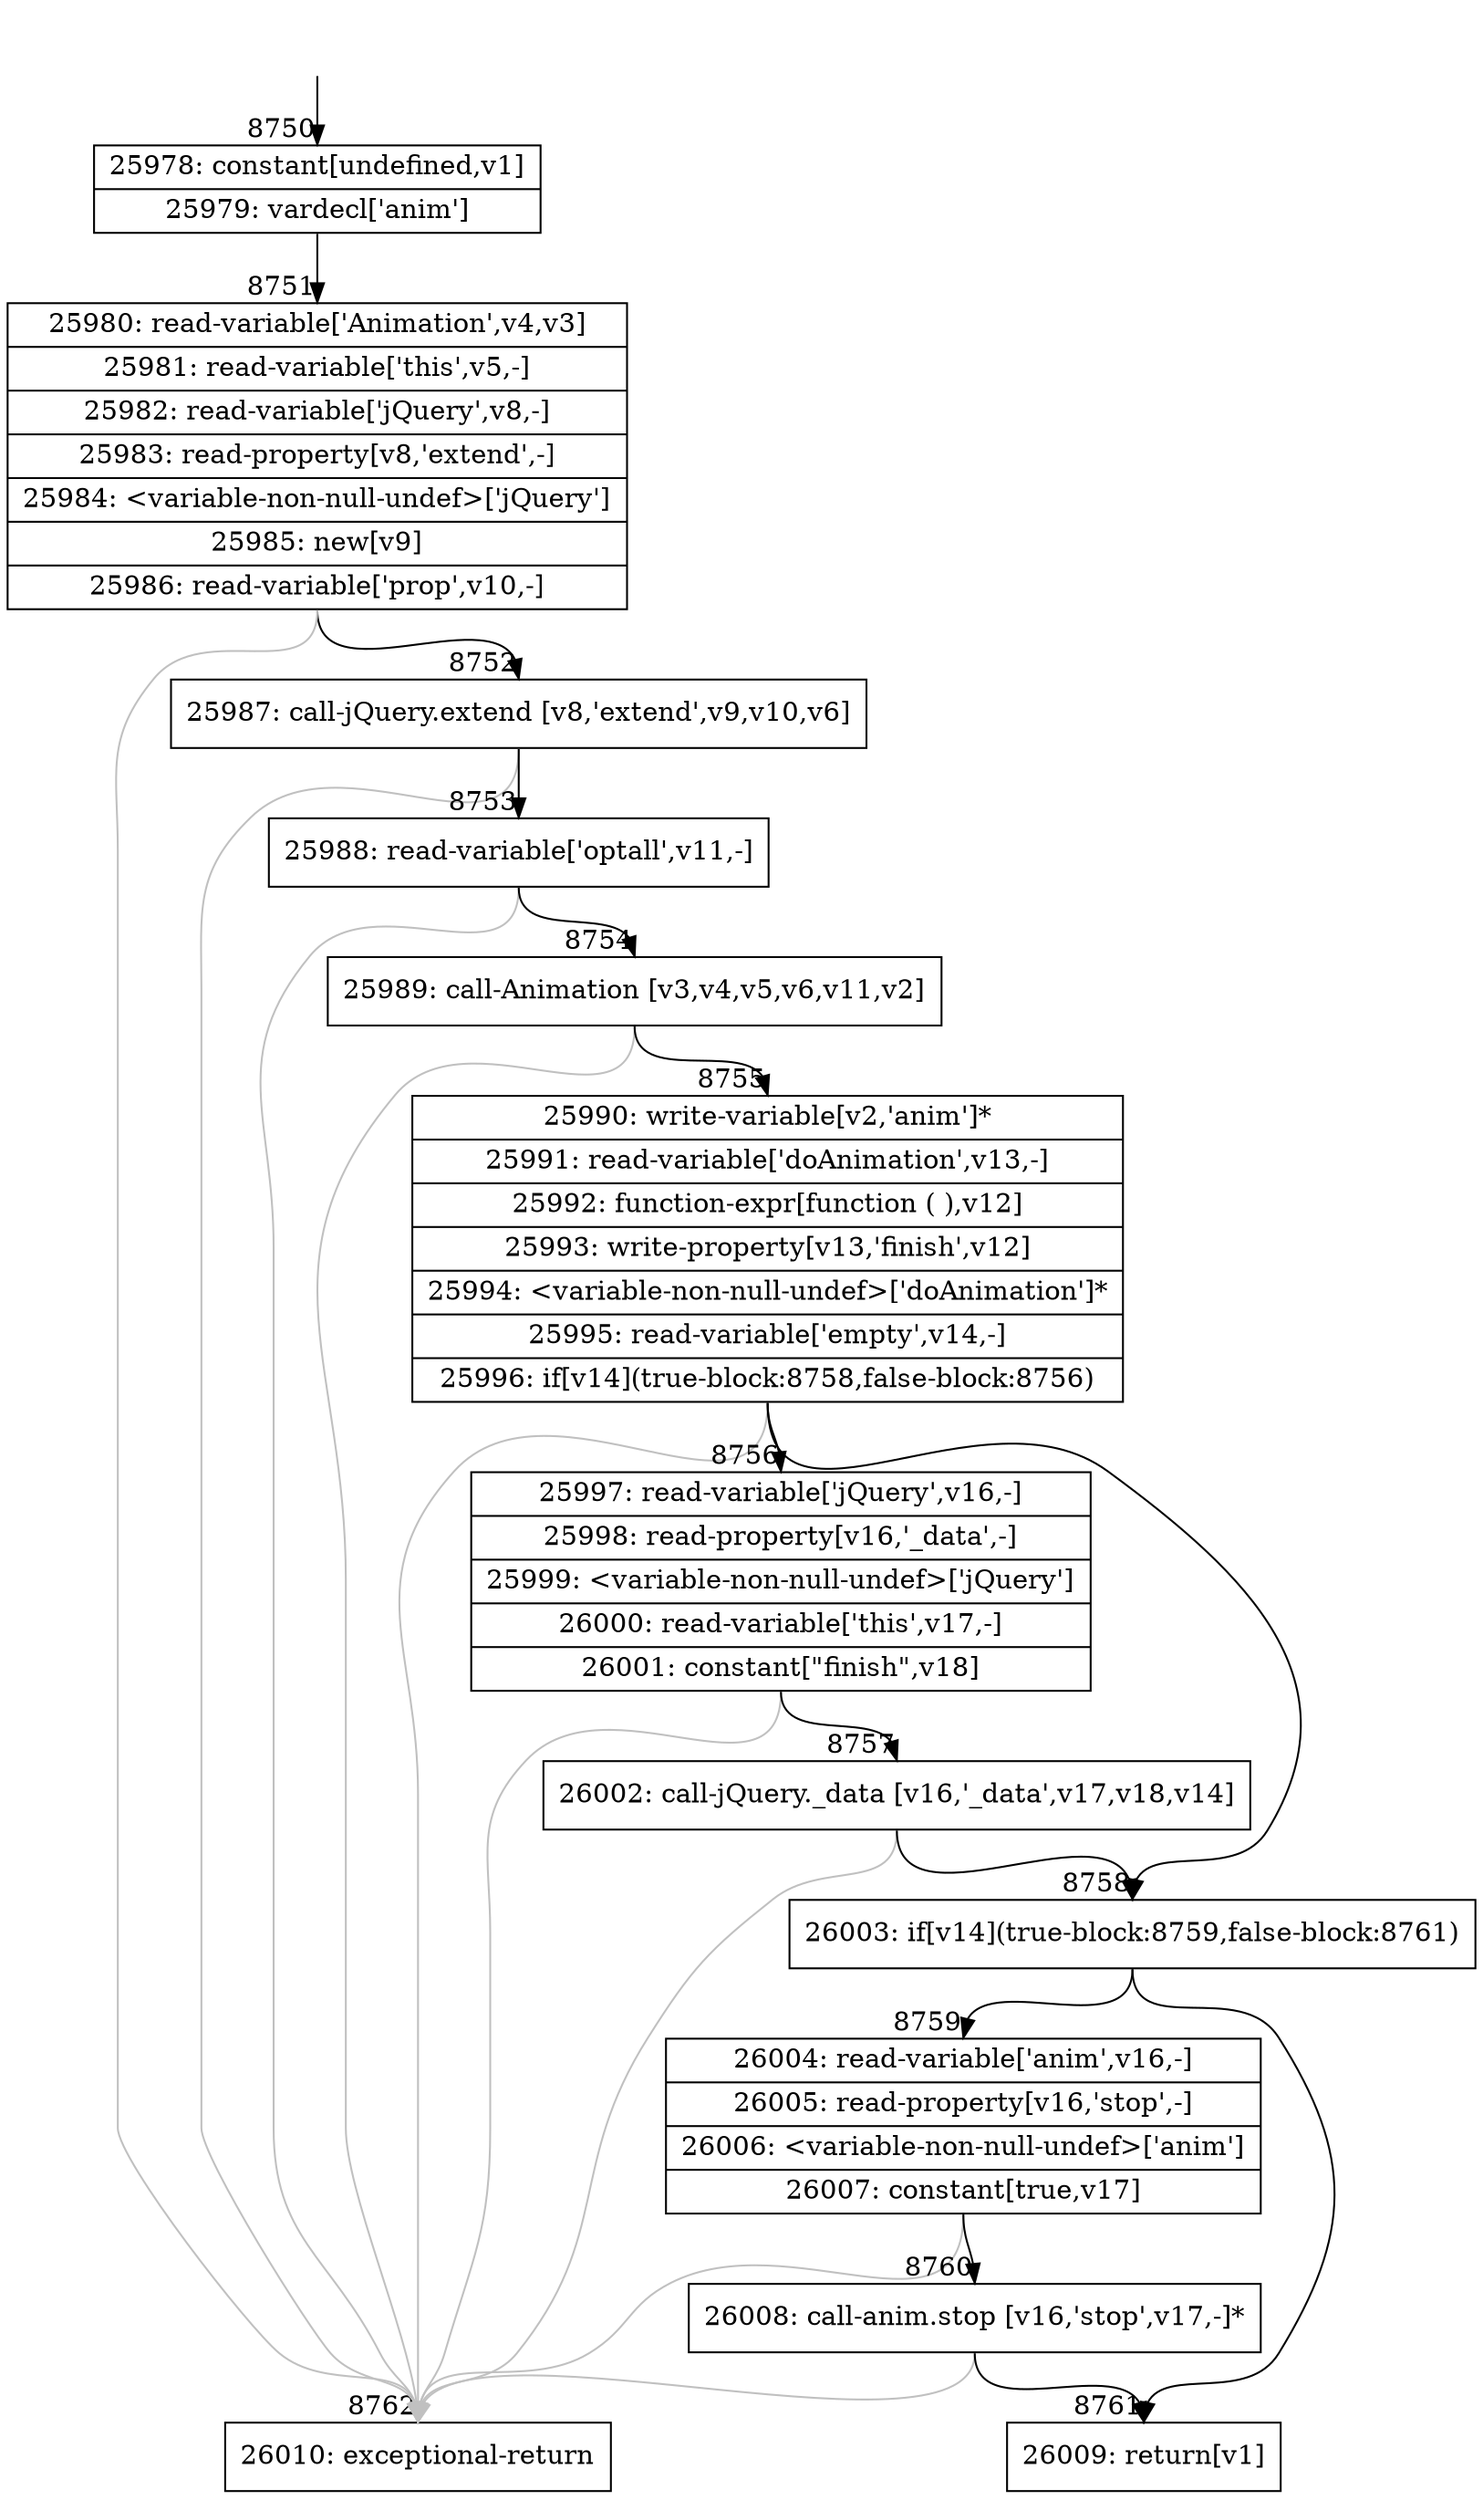 digraph {
rankdir="TD"
BB_entry544[shape=none,label=""];
BB_entry544 -> BB8750 [tailport=s, headport=n, headlabel="    8750"]
BB8750 [shape=record label="{25978: constant[undefined,v1]|25979: vardecl['anim']}" ] 
BB8750 -> BB8751 [tailport=s, headport=n, headlabel="      8751"]
BB8751 [shape=record label="{25980: read-variable['Animation',v4,v3]|25981: read-variable['this',v5,-]|25982: read-variable['jQuery',v8,-]|25983: read-property[v8,'extend',-]|25984: \<variable-non-null-undef\>['jQuery']|25985: new[v9]|25986: read-variable['prop',v10,-]}" ] 
BB8751 -> BB8752 [tailport=s, headport=n, headlabel="      8752"]
BB8751 -> BB8762 [tailport=s, headport=n, color=gray, headlabel="      8762"]
BB8752 [shape=record label="{25987: call-jQuery.extend [v8,'extend',v9,v10,v6]}" ] 
BB8752 -> BB8753 [tailport=s, headport=n, headlabel="      8753"]
BB8752 -> BB8762 [tailport=s, headport=n, color=gray]
BB8753 [shape=record label="{25988: read-variable['optall',v11,-]}" ] 
BB8753 -> BB8754 [tailport=s, headport=n, headlabel="      8754"]
BB8753 -> BB8762 [tailport=s, headport=n, color=gray]
BB8754 [shape=record label="{25989: call-Animation [v3,v4,v5,v6,v11,v2]}" ] 
BB8754 -> BB8755 [tailport=s, headport=n, headlabel="      8755"]
BB8754 -> BB8762 [tailport=s, headport=n, color=gray]
BB8755 [shape=record label="{25990: write-variable[v2,'anim']*|25991: read-variable['doAnimation',v13,-]|25992: function-expr[function ( ),v12]|25993: write-property[v13,'finish',v12]|25994: \<variable-non-null-undef\>['doAnimation']*|25995: read-variable['empty',v14,-]|25996: if[v14](true-block:8758,false-block:8756)}" ] 
BB8755 -> BB8758 [tailport=s, headport=n, headlabel="      8758"]
BB8755 -> BB8756 [tailport=s, headport=n, headlabel="      8756"]
BB8755 -> BB8762 [tailport=s, headport=n, color=gray]
BB8756 [shape=record label="{25997: read-variable['jQuery',v16,-]|25998: read-property[v16,'_data',-]|25999: \<variable-non-null-undef\>['jQuery']|26000: read-variable['this',v17,-]|26001: constant[\"finish\",v18]}" ] 
BB8756 -> BB8757 [tailport=s, headport=n, headlabel="      8757"]
BB8756 -> BB8762 [tailport=s, headport=n, color=gray]
BB8757 [shape=record label="{26002: call-jQuery._data [v16,'_data',v17,v18,v14]}" ] 
BB8757 -> BB8758 [tailport=s, headport=n]
BB8757 -> BB8762 [tailport=s, headport=n, color=gray]
BB8758 [shape=record label="{26003: if[v14](true-block:8759,false-block:8761)}" ] 
BB8758 -> BB8759 [tailport=s, headport=n, headlabel="      8759"]
BB8758 -> BB8761 [tailport=s, headport=n, headlabel="      8761"]
BB8759 [shape=record label="{26004: read-variable['anim',v16,-]|26005: read-property[v16,'stop',-]|26006: \<variable-non-null-undef\>['anim']|26007: constant[true,v17]}" ] 
BB8759 -> BB8760 [tailport=s, headport=n, headlabel="      8760"]
BB8759 -> BB8762 [tailport=s, headport=n, color=gray]
BB8760 [shape=record label="{26008: call-anim.stop [v16,'stop',v17,-]*}" ] 
BB8760 -> BB8761 [tailport=s, headport=n]
BB8760 -> BB8762 [tailport=s, headport=n, color=gray]
BB8761 [shape=record label="{26009: return[v1]}" ] 
BB8762 [shape=record label="{26010: exceptional-return}" ] 
//#$~ 9127
}

